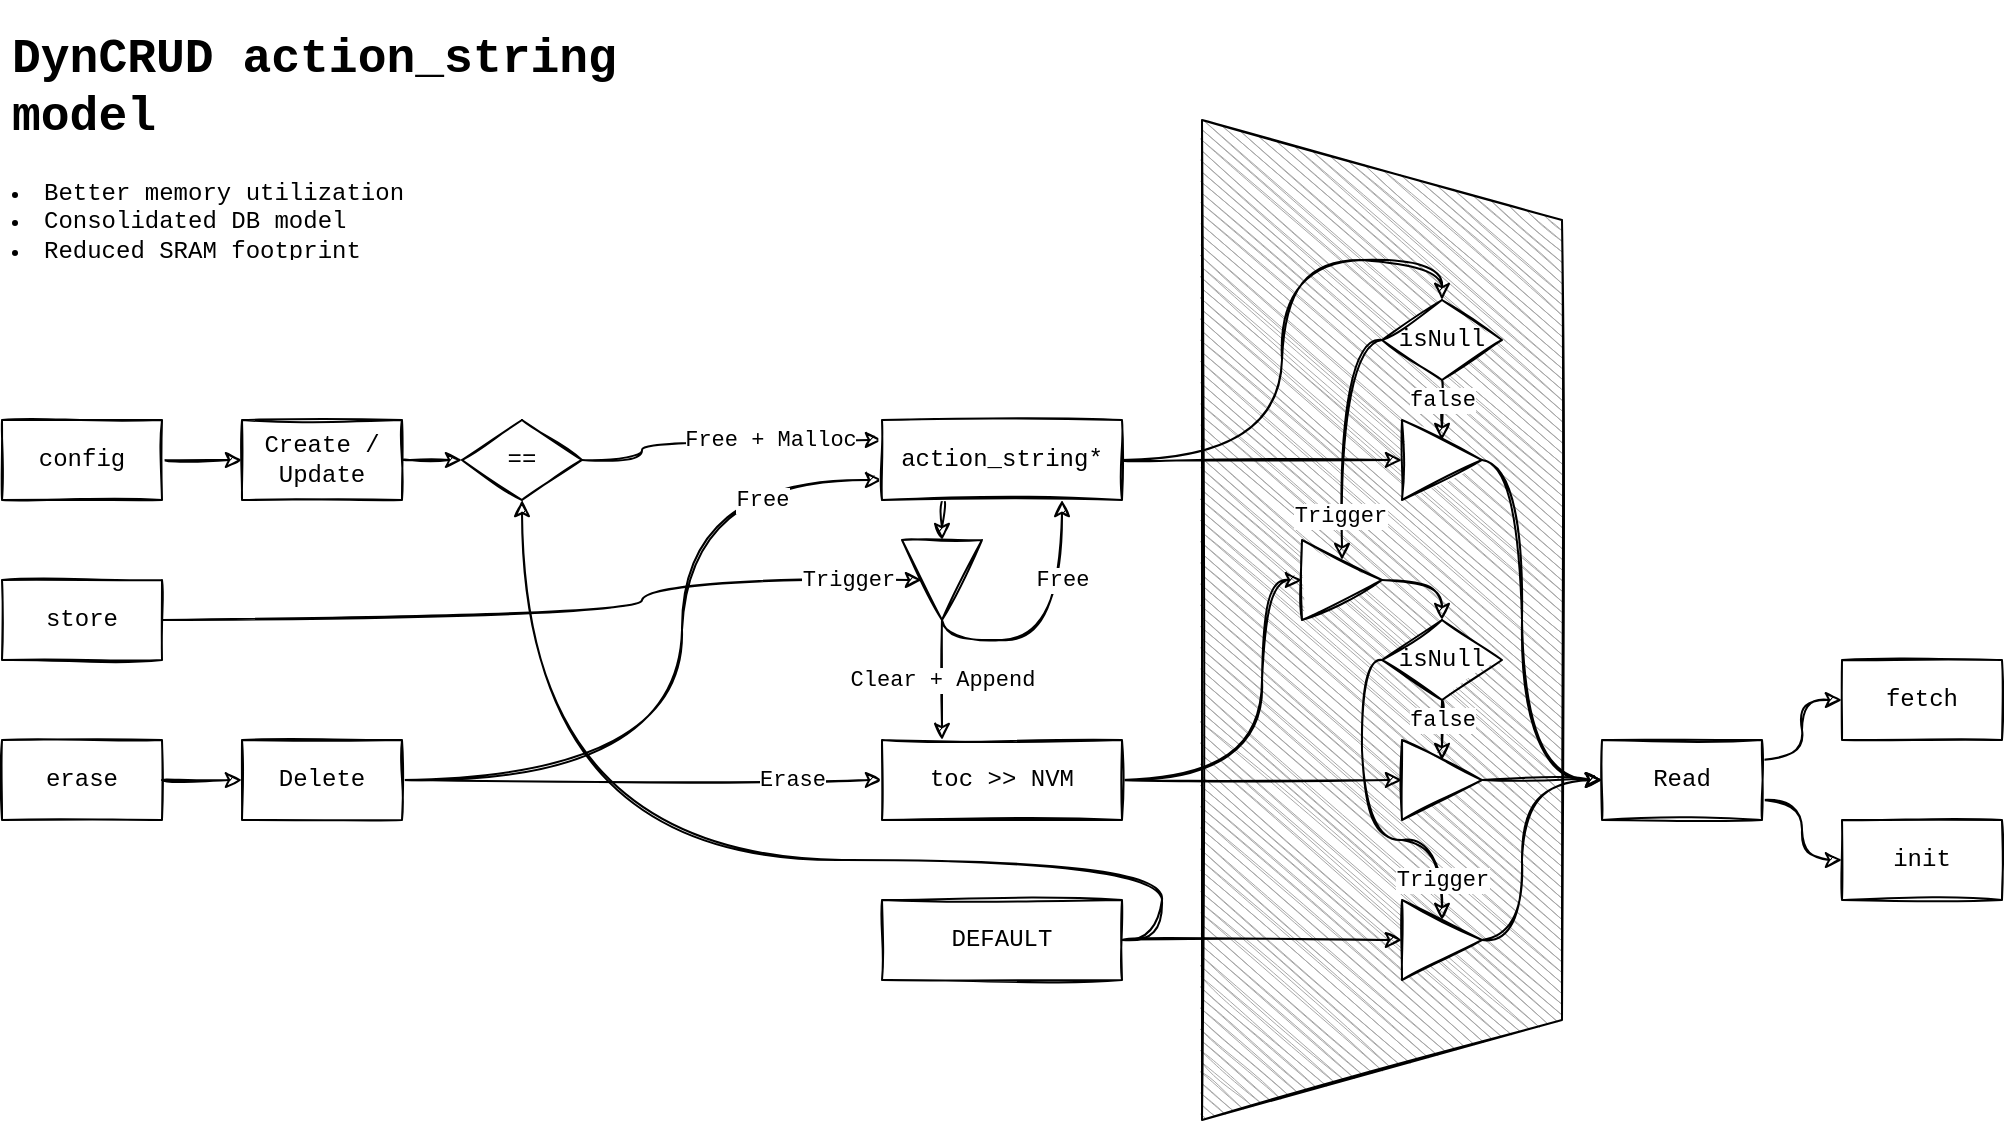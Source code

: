 <mxfile version="14.6.13" type="device"><diagram id="kNH9NklS-1pulxRM1YLS" name="Page-1"><mxGraphModel dx="1117" dy="1107" grid="1" gridSize="10" guides="1" tooltips="1" connect="1" arrows="1" fold="1" page="1" pageScale="1" pageWidth="1169" pageHeight="827" math="0" shadow="0"><root><mxCell id="0"/><mxCell id="1" parent="0"/><mxCell id="Hf7lC6KFnQ8rEgzxJ4oj-89" value="" style="shape=trapezoid;perimeter=trapezoidPerimeter;whiteSpace=wrap;html=1;fixedSize=1;direction=south;fillOpacity=100;strokeOpacity=100;size=50;sketch=1;strokeWidth=1;fillStyle=auto;fillColor=#A8A8A8;fontFamily=Courier New;" vertex="1" parent="1"><mxGeometry x="680" y="170" width="180" height="500" as="geometry"/></mxCell><mxCell id="Hf7lC6KFnQ8rEgzxJ4oj-91" value="" style="edgeStyle=orthogonalEdgeStyle;orthogonalLoop=1;jettySize=auto;html=1;sketch=1;curved=1;fontFamily=Courier New;" edge="1" parent="1" source="Hf7lC6KFnQ8rEgzxJ4oj-5" target="Hf7lC6KFnQ8rEgzxJ4oj-6"><mxGeometry relative="1" as="geometry"/></mxCell><mxCell id="Hf7lC6KFnQ8rEgzxJ4oj-5" value="config" style="whiteSpace=wrap;html=1;sketch=1;fontFamily=Courier New;" vertex="1" parent="1"><mxGeometry x="80" y="320" width="80" height="40" as="geometry"/></mxCell><mxCell id="Hf7lC6KFnQ8rEgzxJ4oj-13" style="edgeStyle=orthogonalEdgeStyle;orthogonalLoop=1;jettySize=auto;html=1;exitX=1;exitY=0.5;exitDx=0;exitDy=0;entryX=0;entryY=0.5;entryDx=0;entryDy=0;sketch=1;curved=1;fontFamily=Courier New;" edge="1" parent="1" source="Hf7lC6KFnQ8rEgzxJ4oj-6" target="Hf7lC6KFnQ8rEgzxJ4oj-12"><mxGeometry relative="1" as="geometry"/></mxCell><mxCell id="Hf7lC6KFnQ8rEgzxJ4oj-6" value="Create / Update" style="whiteSpace=wrap;html=1;sketch=1;fontFamily=Courier New;" vertex="1" parent="1"><mxGeometry x="200" y="320" width="80" height="40" as="geometry"/></mxCell><mxCell id="Hf7lC6KFnQ8rEgzxJ4oj-9" value="fetch" style="whiteSpace=wrap;html=1;sketch=1;fontFamily=Courier New;" vertex="1" parent="1"><mxGeometry x="1000" y="440" width="80" height="40" as="geometry"/></mxCell><mxCell id="Hf7lC6KFnQ8rEgzxJ4oj-14" value="Free + Malloc" style="edgeStyle=orthogonalEdgeStyle;orthogonalLoop=1;jettySize=auto;html=1;exitX=1;exitY=0.5;exitDx=0;exitDy=0;entryX=0;entryY=0.25;entryDx=0;entryDy=0;sketch=1;curved=1;fontFamily=Courier New;" edge="1" parent="1" source="Hf7lC6KFnQ8rEgzxJ4oj-12" target="Hf7lC6KFnQ8rEgzxJ4oj-28"><mxGeometry x="0.294" relative="1" as="geometry"><mxPoint x="440" y="380" as="targetPoint"/><Array as="points"><mxPoint x="400" y="340"/><mxPoint x="400" y="330"/></Array><mxPoint as="offset"/></mxGeometry></mxCell><mxCell id="Hf7lC6KFnQ8rEgzxJ4oj-12" value="==" style="rhombus;whiteSpace=wrap;html=1;sketch=1;fontFamily=Courier New;" vertex="1" parent="1"><mxGeometry x="310" y="320" width="60" height="40" as="geometry"/></mxCell><mxCell id="Hf7lC6KFnQ8rEgzxJ4oj-32" value="Erase" style="edgeStyle=orthogonalEdgeStyle;orthogonalLoop=1;jettySize=auto;html=1;exitX=1;exitY=0.5;exitDx=0;exitDy=0;entryX=0;entryY=0.5;entryDx=0;entryDy=0;sketch=1;curved=1;fontFamily=Courier New;" edge="1" parent="1" source="Hf7lC6KFnQ8rEgzxJ4oj-15" target="Hf7lC6KFnQ8rEgzxJ4oj-29"><mxGeometry x="0.625" relative="1" as="geometry"><Array as="points"><mxPoint x="470" y="500"/><mxPoint x="470" y="500"/></Array><mxPoint as="offset"/></mxGeometry></mxCell><mxCell id="Hf7lC6KFnQ8rEgzxJ4oj-33" value="Free" style="edgeStyle=orthogonalEdgeStyle;orthogonalLoop=1;jettySize=auto;html=1;exitX=1;exitY=0.5;exitDx=0;exitDy=0;entryX=0;entryY=0.75;entryDx=0;entryDy=0;sketch=1;curved=1;fontFamily=Courier New;" edge="1" parent="1" source="Hf7lC6KFnQ8rEgzxJ4oj-15" target="Hf7lC6KFnQ8rEgzxJ4oj-28"><mxGeometry x="0.692" y="-10" relative="1" as="geometry"><Array as="points"><mxPoint x="420" y="500"/><mxPoint x="420" y="350"/></Array><mxPoint as="offset"/></mxGeometry></mxCell><mxCell id="Hf7lC6KFnQ8rEgzxJ4oj-15" value="Delete" style="whiteSpace=wrap;html=1;sketch=1;fontFamily=Courier New;" vertex="1" parent="1"><mxGeometry x="200" y="480" width="80" height="40" as="geometry"/></mxCell><mxCell id="Hf7lC6KFnQ8rEgzxJ4oj-16" value="init" style="whiteSpace=wrap;html=1;sketch=1;fontFamily=Courier New;" vertex="1" parent="1"><mxGeometry x="1000" y="520" width="80" height="40" as="geometry"/></mxCell><mxCell id="Hf7lC6KFnQ8rEgzxJ4oj-18" style="edgeStyle=orthogonalEdgeStyle;orthogonalLoop=1;jettySize=auto;html=1;exitX=1;exitY=0.25;exitDx=0;exitDy=0;entryX=0;entryY=0.5;entryDx=0;entryDy=0;sketch=1;curved=1;fontFamily=Courier New;" edge="1" parent="1" source="Hf7lC6KFnQ8rEgzxJ4oj-17" target="Hf7lC6KFnQ8rEgzxJ4oj-9"><mxGeometry relative="1" as="geometry"/></mxCell><mxCell id="Hf7lC6KFnQ8rEgzxJ4oj-19" style="edgeStyle=orthogonalEdgeStyle;orthogonalLoop=1;jettySize=auto;html=1;exitX=1;exitY=0.75;exitDx=0;exitDy=0;entryX=0;entryY=0.5;entryDx=0;entryDy=0;sketch=1;curved=1;fontFamily=Courier New;" edge="1" parent="1" source="Hf7lC6KFnQ8rEgzxJ4oj-17" target="Hf7lC6KFnQ8rEgzxJ4oj-16"><mxGeometry relative="1" as="geometry"/></mxCell><mxCell id="Hf7lC6KFnQ8rEgzxJ4oj-17" value="Read" style="whiteSpace=wrap;html=1;sketch=1;fontFamily=Courier New;" vertex="1" parent="1"><mxGeometry x="880" y="480" width="80" height="40" as="geometry"/></mxCell><mxCell id="Hf7lC6KFnQ8rEgzxJ4oj-22" style="edgeStyle=orthogonalEdgeStyle;orthogonalLoop=1;jettySize=auto;html=1;exitX=1;exitY=0.5;exitDx=0;exitDy=0;entryX=0;entryY=0.5;entryDx=0;entryDy=0;sketch=1;curved=1;fontFamily=Courier New;" edge="1" parent="1" source="Hf7lC6KFnQ8rEgzxJ4oj-21" target="Hf7lC6KFnQ8rEgzxJ4oj-15"><mxGeometry relative="1" as="geometry"/></mxCell><mxCell id="Hf7lC6KFnQ8rEgzxJ4oj-21" value="erase" style="whiteSpace=wrap;html=1;sketch=1;fontFamily=Courier New;" vertex="1" parent="1"><mxGeometry x="80" y="480" width="80" height="40" as="geometry"/></mxCell><mxCell id="Hf7lC6KFnQ8rEgzxJ4oj-45" style="edgeStyle=orthogonalEdgeStyle;orthogonalLoop=1;jettySize=auto;html=1;exitX=0.25;exitY=1;exitDx=0;exitDy=0;entryX=0;entryY=0.5;entryDx=0;entryDy=0;sketch=1;curved=1;fontFamily=Courier New;" edge="1" parent="1" source="Hf7lC6KFnQ8rEgzxJ4oj-28" target="Hf7lC6KFnQ8rEgzxJ4oj-44"><mxGeometry relative="1" as="geometry"><mxPoint x="550" y="370" as="targetPoint"/></mxGeometry></mxCell><mxCell id="Hf7lC6KFnQ8rEgzxJ4oj-57" style="edgeStyle=orthogonalEdgeStyle;orthogonalLoop=1;jettySize=auto;html=1;exitX=1;exitY=0.5;exitDx=0;exitDy=0;entryX=0;entryY=0.5;entryDx=0;entryDy=0;sketch=1;curved=1;fontFamily=Courier New;" edge="1" parent="1" source="Hf7lC6KFnQ8rEgzxJ4oj-28" target="Hf7lC6KFnQ8rEgzxJ4oj-63"><mxGeometry relative="1" as="geometry"><mxPoint x="718.72" y="340.64" as="targetPoint"/></mxGeometry></mxCell><mxCell id="Hf7lC6KFnQ8rEgzxJ4oj-68" style="edgeStyle=orthogonalEdgeStyle;orthogonalLoop=1;jettySize=auto;html=1;exitX=1;exitY=0.5;exitDx=0;exitDy=0;entryX=0.5;entryY=0;entryDx=0;entryDy=0;sketch=1;curved=1;fontFamily=Courier New;" edge="1" parent="1" source="Hf7lC6KFnQ8rEgzxJ4oj-28" target="Hf7lC6KFnQ8rEgzxJ4oj-67"><mxGeometry relative="1" as="geometry"><Array as="points"><mxPoint x="720" y="340"/><mxPoint x="720" y="240"/><mxPoint x="800" y="240"/></Array></mxGeometry></mxCell><mxCell id="Hf7lC6KFnQ8rEgzxJ4oj-28" value="action_string*" style="whiteSpace=wrap;html=1;sketch=1;fontFamily=Courier New;" vertex="1" parent="1"><mxGeometry x="520" y="320" width="120" height="40" as="geometry"/></mxCell><mxCell id="Hf7lC6KFnQ8rEgzxJ4oj-56" style="edgeStyle=orthogonalEdgeStyle;orthogonalLoop=1;jettySize=auto;html=1;exitX=1;exitY=0.5;exitDx=0;exitDy=0;entryX=0;entryY=0.5;entryDx=0;entryDy=0;sketch=1;curved=1;fontFamily=Courier New;" edge="1" parent="1" source="Hf7lC6KFnQ8rEgzxJ4oj-29" target="Hf7lC6KFnQ8rEgzxJ4oj-78"><mxGeometry relative="1" as="geometry"><mxPoint x="720" y="500" as="targetPoint"/></mxGeometry></mxCell><mxCell id="Hf7lC6KFnQ8rEgzxJ4oj-75" style="edgeStyle=orthogonalEdgeStyle;orthogonalLoop=1;jettySize=auto;html=1;exitX=1;exitY=0.5;exitDx=0;exitDy=0;entryX=0;entryY=0.5;entryDx=0;entryDy=0;sketch=1;curved=1;fontFamily=Courier New;" edge="1" parent="1" source="Hf7lC6KFnQ8rEgzxJ4oj-29" target="Hf7lC6KFnQ8rEgzxJ4oj-73"><mxGeometry relative="1" as="geometry"><mxPoint x="680" y="470" as="sourcePoint"/><Array as="points"><mxPoint x="710" y="500"/><mxPoint x="710" y="400"/></Array></mxGeometry></mxCell><mxCell id="Hf7lC6KFnQ8rEgzxJ4oj-29" value="toc &amp;gt;&amp;gt; NVM" style="whiteSpace=wrap;html=1;sketch=1;fontFamily=Courier New;" vertex="1" parent="1"><mxGeometry x="520" y="480" width="120" height="40" as="geometry"/></mxCell><mxCell id="Hf7lC6KFnQ8rEgzxJ4oj-48" style="edgeStyle=orthogonalEdgeStyle;orthogonalLoop=1;jettySize=auto;html=1;exitX=1;exitY=0.5;exitDx=0;exitDy=0;entryX=0.5;entryY=1;entryDx=0;entryDy=0;sketch=1;curved=1;fontFamily=Courier New;" edge="1" parent="1" source="Hf7lC6KFnQ8rEgzxJ4oj-41" target="Hf7lC6KFnQ8rEgzxJ4oj-44"><mxGeometry relative="1" as="geometry"><Array as="points"><mxPoint x="400" y="420"/><mxPoint x="400" y="400"/></Array></mxGeometry></mxCell><mxCell id="Hf7lC6KFnQ8rEgzxJ4oj-86" value="Trigger" style="edgeLabel;html=1;align=center;verticalAlign=middle;resizable=0;points=[];sketch=1;fontFamily=Courier New;" vertex="1" connectable="0" parent="Hf7lC6KFnQ8rEgzxJ4oj-48"><mxGeometry x="0.874" y="1" relative="1" as="geometry"><mxPoint x="-12" y="1" as="offset"/></mxGeometry></mxCell><mxCell id="Hf7lC6KFnQ8rEgzxJ4oj-41" value="store" style="whiteSpace=wrap;html=1;sketch=1;fontFamily=Courier New;" vertex="1" parent="1"><mxGeometry x="80" y="400" width="80" height="40" as="geometry"/></mxCell><mxCell id="Hf7lC6KFnQ8rEgzxJ4oj-47" value="Clear + Append" style="edgeStyle=orthogonalEdgeStyle;orthogonalLoop=1;jettySize=auto;html=1;exitX=1;exitY=0.5;exitDx=0;exitDy=0;entryX=0.25;entryY=0;entryDx=0;entryDy=0;sketch=1;curved=1;fontFamily=Courier New;" edge="1" parent="1" source="Hf7lC6KFnQ8rEgzxJ4oj-44" target="Hf7lC6KFnQ8rEgzxJ4oj-29"><mxGeometry relative="1" as="geometry"/></mxCell><mxCell id="Hf7lC6KFnQ8rEgzxJ4oj-49" style="edgeStyle=orthogonalEdgeStyle;orthogonalLoop=1;jettySize=auto;html=1;exitX=1;exitY=0.5;exitDx=0;exitDy=0;entryX=0.75;entryY=1;entryDx=0;entryDy=0;sketch=1;curved=1;fontFamily=Courier New;" edge="1" parent="1" source="Hf7lC6KFnQ8rEgzxJ4oj-44" target="Hf7lC6KFnQ8rEgzxJ4oj-28"><mxGeometry relative="1" as="geometry"><Array as="points"><mxPoint x="550" y="430"/><mxPoint x="610" y="430"/></Array></mxGeometry></mxCell><mxCell id="Hf7lC6KFnQ8rEgzxJ4oj-50" value="Free" style="edgeLabel;html=1;align=center;verticalAlign=middle;resizable=0;points=[];sketch=1;fontFamily=Courier New;" vertex="1" connectable="0" parent="Hf7lC6KFnQ8rEgzxJ4oj-49"><mxGeometry x="-0.205" y="-1" relative="1" as="geometry"><mxPoint x="14" y="-31" as="offset"/></mxGeometry></mxCell><mxCell id="Hf7lC6KFnQ8rEgzxJ4oj-44" value="" style="triangle;whiteSpace=wrap;html=1;direction=south;sketch=1;fontFamily=Courier New;" vertex="1" parent="1"><mxGeometry x="530" y="380" width="40" height="40" as="geometry"/></mxCell><mxCell id="Hf7lC6KFnQ8rEgzxJ4oj-55" style="edgeStyle=orthogonalEdgeStyle;orthogonalLoop=1;jettySize=auto;html=1;exitX=1;exitY=0.5;exitDx=0;exitDy=0;entryX=0;entryY=0.5;entryDx=0;entryDy=0;sketch=1;curved=1;fontFamily=Courier New;" edge="1" parent="1" source="Hf7lC6KFnQ8rEgzxJ4oj-52" target="Hf7lC6KFnQ8rEgzxJ4oj-81"><mxGeometry relative="1" as="geometry"><mxPoint x="719.2" y="580.96" as="targetPoint"/></mxGeometry></mxCell><mxCell id="Hf7lC6KFnQ8rEgzxJ4oj-59" style="edgeStyle=orthogonalEdgeStyle;orthogonalLoop=1;jettySize=auto;html=1;exitX=1;exitY=0.5;exitDx=0;exitDy=0;entryX=0.5;entryY=1;entryDx=0;entryDy=0;sketch=1;curved=1;fontFamily=Courier New;" edge="1" parent="1" source="Hf7lC6KFnQ8rEgzxJ4oj-52" target="Hf7lC6KFnQ8rEgzxJ4oj-12"><mxGeometry relative="1" as="geometry"><Array as="points"><mxPoint x="660" y="580"/><mxPoint x="660" y="540"/><mxPoint x="340" y="540"/></Array></mxGeometry></mxCell><mxCell id="Hf7lC6KFnQ8rEgzxJ4oj-52" value="DEFAULT" style="whiteSpace=wrap;html=1;sketch=1;fontFamily=Courier New;" vertex="1" parent="1"><mxGeometry x="520" y="560" width="120" height="40" as="geometry"/></mxCell><mxCell id="Hf7lC6KFnQ8rEgzxJ4oj-64" style="edgeStyle=orthogonalEdgeStyle;orthogonalLoop=1;jettySize=auto;html=1;exitX=1;exitY=0.5;exitDx=0;exitDy=0;sketch=1;curved=1;fontFamily=Courier New;" edge="1" parent="1" source="Hf7lC6KFnQ8rEgzxJ4oj-63"><mxGeometry relative="1" as="geometry"><mxPoint x="880" y="500" as="targetPoint"/><Array as="points"><mxPoint x="840" y="340"/><mxPoint x="840" y="500"/></Array></mxGeometry></mxCell><mxCell id="Hf7lC6KFnQ8rEgzxJ4oj-63" value="" style="triangle;whiteSpace=wrap;html=1;sketch=1;fontFamily=Courier New;" vertex="1" parent="1"><mxGeometry x="780" y="320" width="40" height="40" as="geometry"/></mxCell><mxCell id="Hf7lC6KFnQ8rEgzxJ4oj-69" value="false" style="edgeStyle=orthogonalEdgeStyle;orthogonalLoop=1;jettySize=auto;html=1;exitX=0.5;exitY=1;exitDx=0;exitDy=0;entryX=0.5;entryY=0;entryDx=0;entryDy=0;sketch=1;curved=1;fontFamily=Courier New;" edge="1" parent="1" source="Hf7lC6KFnQ8rEgzxJ4oj-67" target="Hf7lC6KFnQ8rEgzxJ4oj-63"><mxGeometry x="-0.333" relative="1" as="geometry"><mxPoint as="offset"/></mxGeometry></mxCell><mxCell id="Hf7lC6KFnQ8rEgzxJ4oj-77" style="edgeStyle=orthogonalEdgeStyle;orthogonalLoop=1;jettySize=auto;html=1;exitX=0;exitY=0.5;exitDx=0;exitDy=0;entryX=0.5;entryY=0;entryDx=0;entryDy=0;sketch=1;curved=1;fontFamily=Courier New;" edge="1" parent="1" source="Hf7lC6KFnQ8rEgzxJ4oj-67" target="Hf7lC6KFnQ8rEgzxJ4oj-73"><mxGeometry relative="1" as="geometry"/></mxCell><mxCell id="Hf7lC6KFnQ8rEgzxJ4oj-87" value="Trigger" style="edgeLabel;html=1;align=center;verticalAlign=middle;resizable=0;points=[];sketch=1;fontFamily=Courier New;" vertex="1" connectable="0" parent="Hf7lC6KFnQ8rEgzxJ4oj-77"><mxGeometry x="0.652" y="-1" relative="1" as="geometry"><mxPoint as="offset"/></mxGeometry></mxCell><mxCell id="Hf7lC6KFnQ8rEgzxJ4oj-67" value="isNull" style="rhombus;whiteSpace=wrap;html=1;sketch=1;fontFamily=Courier New;" vertex="1" parent="1"><mxGeometry x="770" y="260" width="60" height="40" as="geometry"/></mxCell><mxCell id="Hf7lC6KFnQ8rEgzxJ4oj-79" value="false" style="edgeStyle=orthogonalEdgeStyle;orthogonalLoop=1;jettySize=auto;html=1;exitX=0.5;exitY=1;exitDx=0;exitDy=0;entryX=0.5;entryY=0;entryDx=0;entryDy=0;sketch=1;curved=1;fontFamily=Courier New;" edge="1" parent="1" source="Hf7lC6KFnQ8rEgzxJ4oj-71" target="Hf7lC6KFnQ8rEgzxJ4oj-78"><mxGeometry x="-0.333" relative="1" as="geometry"><mxPoint as="offset"/></mxGeometry></mxCell><mxCell id="Hf7lC6KFnQ8rEgzxJ4oj-83" style="edgeStyle=orthogonalEdgeStyle;orthogonalLoop=1;jettySize=auto;html=1;exitX=0;exitY=0.5;exitDx=0;exitDy=0;entryX=0.5;entryY=0;entryDx=0;entryDy=0;sketch=1;curved=1;fontFamily=Courier New;" edge="1" parent="1" source="Hf7lC6KFnQ8rEgzxJ4oj-71" target="Hf7lC6KFnQ8rEgzxJ4oj-81"><mxGeometry relative="1" as="geometry"><Array as="points"><mxPoint x="760" y="440"/><mxPoint x="760" y="530"/><mxPoint x="800" y="530"/></Array></mxGeometry></mxCell><mxCell id="Hf7lC6KFnQ8rEgzxJ4oj-88" value="Trigger" style="edgeLabel;html=1;align=center;verticalAlign=middle;resizable=0;points=[];sketch=1;fontFamily=Courier New;" vertex="1" connectable="0" parent="Hf7lC6KFnQ8rEgzxJ4oj-83"><mxGeometry x="0.618" relative="1" as="geometry"><mxPoint y="14" as="offset"/></mxGeometry></mxCell><mxCell id="Hf7lC6KFnQ8rEgzxJ4oj-71" value="isNull" style="rhombus;whiteSpace=wrap;html=1;sketch=1;fontFamily=Courier New;" vertex="1" parent="1"><mxGeometry x="770" y="420" width="60" height="40" as="geometry"/></mxCell><mxCell id="Hf7lC6KFnQ8rEgzxJ4oj-76" style="edgeStyle=orthogonalEdgeStyle;orthogonalLoop=1;jettySize=auto;html=1;exitX=1;exitY=0.5;exitDx=0;exitDy=0;entryX=0.5;entryY=0;entryDx=0;entryDy=0;sketch=1;curved=1;fontFamily=Courier New;" edge="1" parent="1" source="Hf7lC6KFnQ8rEgzxJ4oj-73" target="Hf7lC6KFnQ8rEgzxJ4oj-71"><mxGeometry relative="1" as="geometry"><mxPoint x="780" y="400" as="sourcePoint"/></mxGeometry></mxCell><mxCell id="Hf7lC6KFnQ8rEgzxJ4oj-73" value="" style="triangle;whiteSpace=wrap;html=1;sketch=1;fontFamily=Courier New;" vertex="1" parent="1"><mxGeometry x="730" y="380" width="40" height="40" as="geometry"/></mxCell><mxCell id="Hf7lC6KFnQ8rEgzxJ4oj-80" style="edgeStyle=orthogonalEdgeStyle;orthogonalLoop=1;jettySize=auto;html=1;exitX=1;exitY=0.5;exitDx=0;exitDy=0;entryX=0;entryY=0.5;entryDx=0;entryDy=0;sketch=1;curved=1;fontFamily=Courier New;" edge="1" parent="1" source="Hf7lC6KFnQ8rEgzxJ4oj-78" target="Hf7lC6KFnQ8rEgzxJ4oj-17"><mxGeometry relative="1" as="geometry"><Array as="points"><mxPoint x="870" y="500"/><mxPoint x="870" y="500"/></Array></mxGeometry></mxCell><mxCell id="Hf7lC6KFnQ8rEgzxJ4oj-78" value="" style="triangle;whiteSpace=wrap;html=1;sketch=1;fontFamily=Courier New;" vertex="1" parent="1"><mxGeometry x="780" y="480" width="40" height="40" as="geometry"/></mxCell><mxCell id="Hf7lC6KFnQ8rEgzxJ4oj-82" style="edgeStyle=orthogonalEdgeStyle;orthogonalLoop=1;jettySize=auto;html=1;exitX=1;exitY=0.5;exitDx=0;exitDy=0;sketch=1;curved=1;fontFamily=Courier New;" edge="1" parent="1" source="Hf7lC6KFnQ8rEgzxJ4oj-81"><mxGeometry relative="1" as="geometry"><mxPoint x="880" y="500" as="targetPoint"/><Array as="points"><mxPoint x="840" y="580"/><mxPoint x="840" y="500"/></Array></mxGeometry></mxCell><mxCell id="Hf7lC6KFnQ8rEgzxJ4oj-81" value="" style="triangle;whiteSpace=wrap;html=1;sketch=1;fontFamily=Courier New;" vertex="1" parent="1"><mxGeometry x="780" y="560" width="40" height="40" as="geometry"/></mxCell><mxCell id="Hf7lC6KFnQ8rEgzxJ4oj-95" value="&lt;h1&gt;DynCRUD action_string model&lt;/h1&gt;&lt;p&gt;&lt;/p&gt;&lt;ul&gt;&lt;/ul&gt;&lt;p&gt;&lt;/p&gt;&lt;li&gt;Better memory utilization&lt;/li&gt;&lt;li&gt;Consolidated DB model&lt;/li&gt;&lt;li&gt;Reduced SRAM footprint&lt;/li&gt;" style="text;html=1;strokeColor=none;fillColor=none;spacing=5;spacingTop=-20;whiteSpace=wrap;overflow=hidden;dashed=1;sketch=1;fontFamily=Courier New;" vertex="1" parent="1"><mxGeometry x="80" y="120" width="380" height="120" as="geometry"/></mxCell></root></mxGraphModel></diagram></mxfile>
